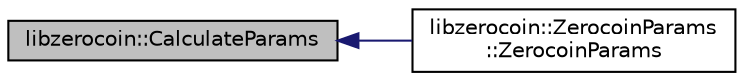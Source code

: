 digraph "libzerocoin::CalculateParams"
{
  edge [fontname="Helvetica",fontsize="10",labelfontname="Helvetica",labelfontsize="10"];
  node [fontname="Helvetica",fontsize="10",shape=record];
  rankdir="LR";
  Node82 [label="libzerocoin::CalculateParams",height=0.2,width=0.4,color="black", fillcolor="grey75", style="filled", fontcolor="black"];
  Node82 -> Node83 [dir="back",color="midnightblue",fontsize="10",style="solid",fontname="Helvetica"];
  Node83 [label="libzerocoin::ZerocoinParams\l::ZerocoinParams",height=0.2,width=0.4,color="black", fillcolor="white", style="filled",URL="$classlibzerocoin_1_1_zerocoin_params.html#ad7abfc8417e3f07feb7b786cb13c72b0",tooltip="Construct a set of Zerocoin parameters from a modulus \"N\". "];
}
